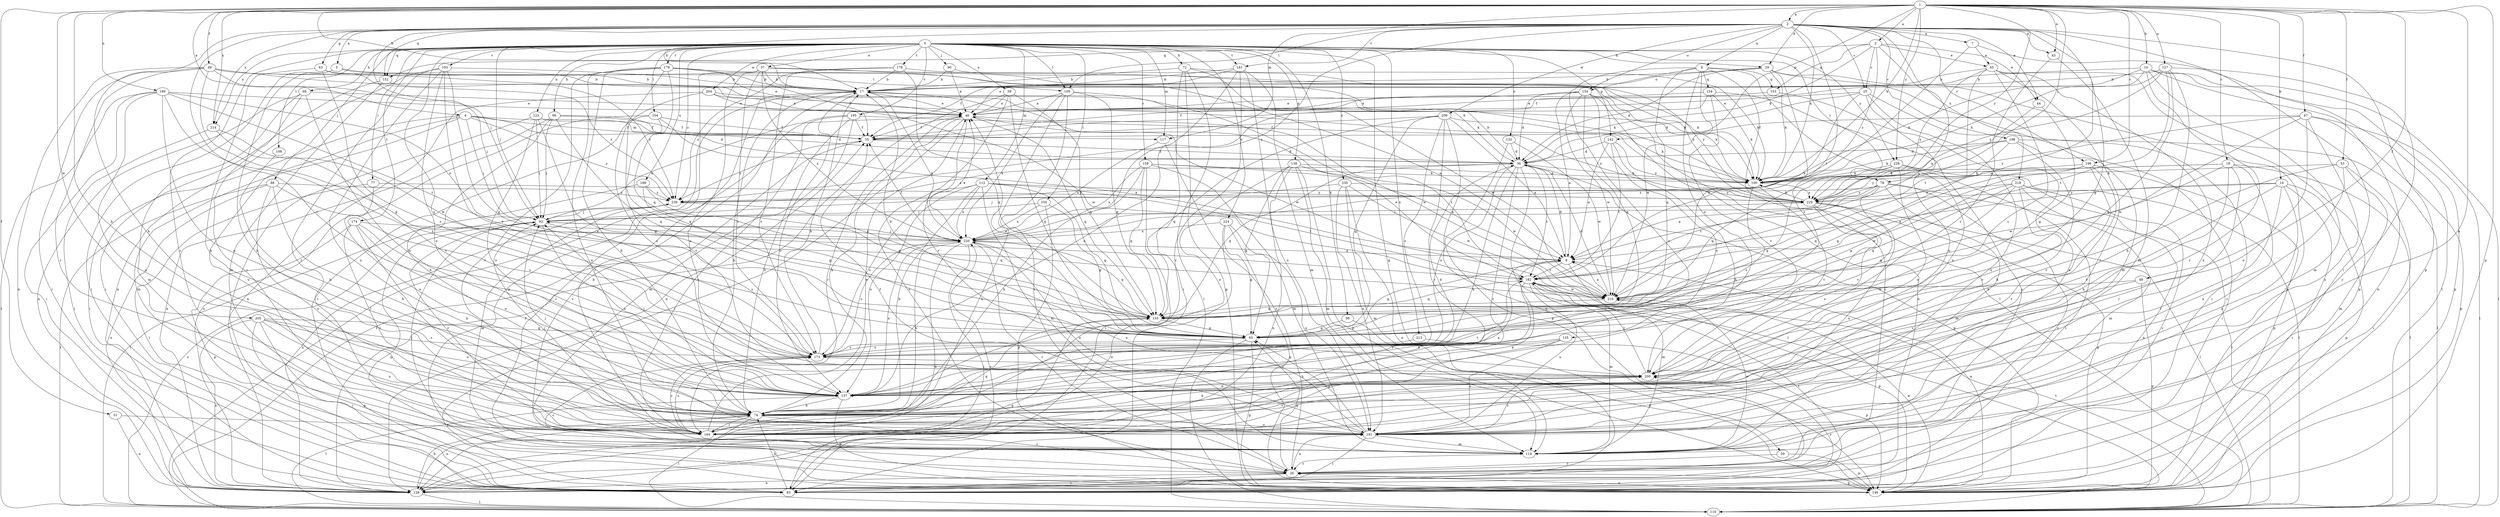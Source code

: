 strict digraph  {
0;
1;
2;
3;
4;
5;
6;
7;
8;
10;
14;
17;
18;
25;
26;
29;
36;
37;
39;
43;
44;
45;
46;
47;
48;
49;
51;
53;
55;
59;
63;
65;
66;
68;
72;
74;
77;
78;
83;
88;
90;
92;
99;
100;
104;
105;
108;
109;
110;
112;
117;
119;
123;
127;
128;
132;
134;
135;
137;
138;
142;
146;
152;
153;
154;
155;
159;
164;
173;
174;
178;
179;
181;
182;
188;
189;
191;
193;
195;
196;
198;
200;
204;
205;
209;
210;
213;
214;
218;
220;
224;
228;
229;
230;
239;
0 -> 29  [label=d];
0 -> 37  [label=e];
0 -> 39  [label=e];
0 -> 59  [label=g];
0 -> 66  [label=h];
0 -> 68  [label=h];
0 -> 72  [label=h];
0 -> 77  [label=i];
0 -> 78  [label=i];
0 -> 88  [label=j];
0 -> 90  [label=j];
0 -> 92  [label=j];
0 -> 99  [label=k];
0 -> 104  [label=l];
0 -> 105  [label=l];
0 -> 108  [label=l];
0 -> 109  [label=l];
0 -> 112  [label=m];
0 -> 117  [label=m];
0 -> 123  [label=n];
0 -> 132  [label=o];
0 -> 138  [label=p];
0 -> 142  [label=p];
0 -> 152  [label=q];
0 -> 159  [label=r];
0 -> 164  [label=r];
0 -> 173  [label=s];
0 -> 174  [label=t];
0 -> 178  [label=t];
0 -> 179  [label=t];
0 -> 181  [label=t];
0 -> 188  [label=u];
0 -> 193  [label=v];
0 -> 195  [label=v];
0 -> 204  [label=w];
0 -> 213  [label=x];
0 -> 214  [label=x];
0 -> 224  [label=y];
0 -> 228  [label=y];
0 -> 230  [label=z];
0 -> 239  [label=z];
1 -> 2  [label=a];
1 -> 3  [label=a];
1 -> 4  [label=a];
1 -> 10  [label=b];
1 -> 14  [label=b];
1 -> 17  [label=b];
1 -> 18  [label=c];
1 -> 29  [label=d];
1 -> 43  [label=e];
1 -> 47  [label=f];
1 -> 48  [label=f];
1 -> 49  [label=f];
1 -> 51  [label=f];
1 -> 53  [label=f];
1 -> 74  [label=h];
1 -> 78  [label=i];
1 -> 100  [label=k];
1 -> 117  [label=m];
1 -> 127  [label=n];
1 -> 142  [label=p];
1 -> 146  [label=p];
1 -> 189  [label=u];
1 -> 191  [label=u];
1 -> 196  [label=v];
1 -> 205  [label=w];
1 -> 214  [label=x];
1 -> 228  [label=y];
1 -> 229  [label=y];
2 -> 5  [label=a];
2 -> 6  [label=a];
2 -> 7  [label=a];
2 -> 17  [label=b];
2 -> 25  [label=c];
2 -> 43  [label=e];
2 -> 44  [label=e];
2 -> 63  [label=g];
2 -> 65  [label=g];
2 -> 74  [label=h];
2 -> 83  [label=i];
2 -> 92  [label=j];
2 -> 100  [label=k];
2 -> 109  [label=l];
2 -> 134  [label=o];
2 -> 146  [label=p];
2 -> 152  [label=q];
2 -> 181  [label=t];
2 -> 182  [label=t];
2 -> 196  [label=v];
2 -> 198  [label=v];
2 -> 200  [label=v];
2 -> 209  [label=w];
2 -> 210  [label=w];
2 -> 214  [label=x];
2 -> 218  [label=x];
2 -> 220  [label=x];
3 -> 8  [label=a];
3 -> 25  [label=c];
3 -> 36  [label=d];
3 -> 44  [label=e];
3 -> 45  [label=e];
3 -> 152  [label=q];
3 -> 153  [label=q];
3 -> 239  [label=z];
4 -> 36  [label=d];
4 -> 55  [label=f];
4 -> 83  [label=i];
4 -> 92  [label=j];
4 -> 117  [label=m];
4 -> 119  [label=m];
4 -> 191  [label=u];
4 -> 239  [label=z];
5 -> 74  [label=h];
5 -> 83  [label=i];
5 -> 100  [label=k];
5 -> 109  [label=l];
6 -> 110  [label=l];
6 -> 134  [label=o];
6 -> 135  [label=o];
6 -> 137  [label=o];
6 -> 153  [label=q];
6 -> 154  [label=q];
6 -> 155  [label=q];
6 -> 191  [label=u];
6 -> 210  [label=w];
7 -> 45  [label=e];
7 -> 110  [label=l];
7 -> 173  [label=s];
8 -> 36  [label=d];
8 -> 65  [label=g];
8 -> 119  [label=m];
8 -> 182  [label=t];
10 -> 17  [label=b];
10 -> 55  [label=f];
10 -> 100  [label=k];
10 -> 110  [label=l];
10 -> 119  [label=m];
10 -> 128  [label=n];
10 -> 146  [label=p];
10 -> 164  [label=r];
14 -> 8  [label=a];
14 -> 83  [label=i];
14 -> 146  [label=p];
14 -> 164  [label=r];
14 -> 191  [label=u];
14 -> 200  [label=v];
14 -> 229  [label=y];
17 -> 46  [label=e];
17 -> 74  [label=h];
17 -> 110  [label=l];
17 -> 137  [label=o];
17 -> 164  [label=r];
17 -> 210  [label=w];
17 -> 220  [label=x];
18 -> 74  [label=h];
18 -> 100  [label=k];
18 -> 110  [label=l];
18 -> 164  [label=r];
18 -> 191  [label=u];
18 -> 210  [label=w];
18 -> 229  [label=y];
25 -> 36  [label=d];
25 -> 46  [label=e];
25 -> 83  [label=i];
25 -> 137  [label=o];
25 -> 191  [label=u];
25 -> 220  [label=x];
26 -> 65  [label=g];
26 -> 83  [label=i];
26 -> 128  [label=n];
26 -> 146  [label=p];
26 -> 191  [label=u];
29 -> 17  [label=b];
29 -> 36  [label=d];
29 -> 46  [label=e];
29 -> 100  [label=k];
29 -> 119  [label=m];
29 -> 146  [label=p];
29 -> 210  [label=w];
36 -> 17  [label=b];
36 -> 74  [label=h];
36 -> 100  [label=k];
36 -> 110  [label=l];
36 -> 146  [label=p];
36 -> 155  [label=q];
36 -> 164  [label=r];
36 -> 173  [label=s];
36 -> 182  [label=t];
36 -> 239  [label=z];
37 -> 8  [label=a];
37 -> 17  [label=b];
37 -> 55  [label=f];
37 -> 100  [label=k];
37 -> 137  [label=o];
37 -> 146  [label=p];
37 -> 173  [label=s];
37 -> 220  [label=x];
39 -> 26  [label=c];
39 -> 46  [label=e];
39 -> 65  [label=g];
39 -> 128  [label=n];
39 -> 155  [label=q];
43 -> 119  [label=m];
43 -> 200  [label=v];
44 -> 65  [label=g];
44 -> 220  [label=x];
45 -> 17  [label=b];
45 -> 146  [label=p];
45 -> 164  [label=r];
45 -> 173  [label=s];
45 -> 182  [label=t];
45 -> 191  [label=u];
45 -> 229  [label=y];
46 -> 55  [label=f];
46 -> 74  [label=h];
46 -> 83  [label=i];
46 -> 155  [label=q];
46 -> 164  [label=r];
46 -> 182  [label=t];
46 -> 200  [label=v];
47 -> 55  [label=f];
47 -> 110  [label=l];
47 -> 137  [label=o];
47 -> 146  [label=p];
47 -> 191  [label=u];
47 -> 210  [label=w];
47 -> 229  [label=y];
48 -> 146  [label=p];
48 -> 200  [label=v];
48 -> 210  [label=w];
49 -> 17  [label=b];
49 -> 36  [label=d];
49 -> 65  [label=g];
49 -> 83  [label=i];
49 -> 92  [label=j];
49 -> 100  [label=k];
49 -> 128  [label=n];
49 -> 164  [label=r];
51 -> 128  [label=n];
51 -> 164  [label=r];
53 -> 83  [label=i];
53 -> 100  [label=k];
53 -> 119  [label=m];
53 -> 164  [label=r];
53 -> 200  [label=v];
55 -> 36  [label=d];
55 -> 239  [label=z];
59 -> 26  [label=c];
59 -> 146  [label=p];
63 -> 17  [label=b];
63 -> 74  [label=h];
63 -> 173  [label=s];
63 -> 239  [label=z];
65 -> 17  [label=b];
65 -> 46  [label=e];
65 -> 110  [label=l];
65 -> 146  [label=p];
65 -> 173  [label=s];
66 -> 36  [label=d];
66 -> 55  [label=f];
66 -> 74  [label=h];
66 -> 92  [label=j];
66 -> 128  [label=n];
66 -> 155  [label=q];
68 -> 46  [label=e];
68 -> 119  [label=m];
68 -> 128  [label=n];
68 -> 137  [label=o];
68 -> 164  [label=r];
72 -> 17  [label=b];
72 -> 83  [label=i];
72 -> 110  [label=l];
72 -> 146  [label=p];
72 -> 210  [label=w];
72 -> 229  [label=y];
74 -> 8  [label=a];
74 -> 26  [label=c];
74 -> 92  [label=j];
74 -> 110  [label=l];
74 -> 128  [label=n];
74 -> 164  [label=r];
74 -> 191  [label=u];
77 -> 83  [label=i];
77 -> 137  [label=o];
77 -> 229  [label=y];
78 -> 8  [label=a];
78 -> 26  [label=c];
78 -> 110  [label=l];
78 -> 119  [label=m];
78 -> 182  [label=t];
78 -> 200  [label=v];
78 -> 229  [label=y];
78 -> 239  [label=z];
83 -> 74  [label=h];
83 -> 182  [label=t];
83 -> 220  [label=x];
88 -> 74  [label=h];
88 -> 110  [label=l];
88 -> 128  [label=n];
88 -> 173  [label=s];
88 -> 191  [label=u];
88 -> 239  [label=z];
90 -> 17  [label=b];
90 -> 46  [label=e];
90 -> 229  [label=y];
92 -> 46  [label=e];
92 -> 137  [label=o];
92 -> 146  [label=p];
92 -> 164  [label=r];
92 -> 173  [label=s];
92 -> 220  [label=x];
99 -> 65  [label=g];
99 -> 146  [label=p];
100 -> 173  [label=s];
100 -> 200  [label=v];
100 -> 229  [label=y];
104 -> 8  [label=a];
104 -> 55  [label=f];
104 -> 128  [label=n];
104 -> 155  [label=q];
104 -> 200  [label=v];
105 -> 65  [label=g];
105 -> 92  [label=j];
105 -> 146  [label=p];
105 -> 220  [label=x];
108 -> 74  [label=h];
109 -> 26  [label=c];
109 -> 46  [label=e];
109 -> 128  [label=n];
109 -> 155  [label=q];
109 -> 210  [label=w];
109 -> 220  [label=x];
110 -> 55  [label=f];
110 -> 182  [label=t];
110 -> 239  [label=z];
112 -> 65  [label=g];
112 -> 74  [label=h];
112 -> 119  [label=m];
112 -> 137  [label=o];
112 -> 173  [label=s];
112 -> 182  [label=t];
112 -> 220  [label=x];
112 -> 229  [label=y];
117 -> 26  [label=c];
117 -> 220  [label=x];
119 -> 17  [label=b];
119 -> 26  [label=c];
119 -> 92  [label=j];
119 -> 210  [label=w];
123 -> 55  [label=f];
123 -> 65  [label=g];
123 -> 83  [label=i];
123 -> 92  [label=j];
123 -> 137  [label=o];
127 -> 17  [label=b];
127 -> 26  [label=c];
127 -> 65  [label=g];
127 -> 74  [label=h];
127 -> 100  [label=k];
127 -> 182  [label=t];
127 -> 229  [label=y];
128 -> 55  [label=f];
128 -> 74  [label=h];
128 -> 110  [label=l];
128 -> 155  [label=q];
128 -> 200  [label=v];
132 -> 36  [label=d];
132 -> 146  [label=p];
132 -> 210  [label=w];
134 -> 8  [label=a];
134 -> 26  [label=c];
134 -> 36  [label=d];
134 -> 46  [label=e];
134 -> 55  [label=f];
134 -> 128  [label=n];
134 -> 137  [label=o];
134 -> 155  [label=q];
134 -> 210  [label=w];
135 -> 74  [label=h];
135 -> 164  [label=r];
135 -> 173  [label=s];
135 -> 191  [label=u];
137 -> 36  [label=d];
137 -> 74  [label=h];
137 -> 92  [label=j];
137 -> 110  [label=l];
137 -> 146  [label=p];
137 -> 182  [label=t];
137 -> 220  [label=x];
138 -> 65  [label=g];
138 -> 100  [label=k];
138 -> 119  [label=m];
138 -> 128  [label=n];
138 -> 137  [label=o];
138 -> 146  [label=p];
138 -> 210  [label=w];
142 -> 8  [label=a];
142 -> 36  [label=d];
142 -> 74  [label=h];
142 -> 182  [label=t];
142 -> 229  [label=y];
146 -> 8  [label=a];
146 -> 26  [label=c];
146 -> 210  [label=w];
152 -> 83  [label=i];
152 -> 119  [label=m];
152 -> 239  [label=z];
153 -> 46  [label=e];
153 -> 191  [label=u];
154 -> 26  [label=c];
154 -> 46  [label=e];
154 -> 100  [label=k];
154 -> 200  [label=v];
154 -> 239  [label=z];
155 -> 65  [label=g];
159 -> 8  [label=a];
159 -> 74  [label=h];
159 -> 83  [label=i];
159 -> 100  [label=k];
159 -> 119  [label=m];
159 -> 155  [label=q];
159 -> 220  [label=x];
164 -> 8  [label=a];
164 -> 46  [label=e];
164 -> 155  [label=q];
164 -> 173  [label=s];
164 -> 200  [label=v];
173 -> 17  [label=b];
173 -> 26  [label=c];
173 -> 164  [label=r];
173 -> 200  [label=v];
174 -> 74  [label=h];
174 -> 137  [label=o];
174 -> 146  [label=p];
174 -> 164  [label=r];
174 -> 200  [label=v];
174 -> 220  [label=x];
178 -> 17  [label=b];
178 -> 100  [label=k];
178 -> 155  [label=q];
178 -> 173  [label=s];
178 -> 239  [label=z];
179 -> 17  [label=b];
179 -> 46  [label=e];
179 -> 74  [label=h];
179 -> 100  [label=k];
179 -> 137  [label=o];
179 -> 155  [label=q];
179 -> 164  [label=r];
179 -> 191  [label=u];
181 -> 17  [label=b];
181 -> 55  [label=f];
181 -> 119  [label=m];
181 -> 137  [label=o];
181 -> 164  [label=r];
181 -> 191  [label=u];
182 -> 46  [label=e];
182 -> 74  [label=h];
182 -> 119  [label=m];
182 -> 146  [label=p];
182 -> 155  [label=q];
182 -> 191  [label=u];
182 -> 210  [label=w];
188 -> 65  [label=g];
188 -> 110  [label=l];
188 -> 155  [label=q];
188 -> 239  [label=z];
189 -> 46  [label=e];
189 -> 83  [label=i];
189 -> 110  [label=l];
189 -> 137  [label=o];
189 -> 173  [label=s];
189 -> 182  [label=t];
189 -> 191  [label=u];
189 -> 220  [label=x];
191 -> 55  [label=f];
191 -> 65  [label=g];
191 -> 83  [label=i];
191 -> 92  [label=j];
191 -> 119  [label=m];
191 -> 200  [label=v];
191 -> 220  [label=x];
193 -> 17  [label=b];
193 -> 65  [label=g];
193 -> 128  [label=n];
193 -> 137  [label=o];
193 -> 164  [label=r];
193 -> 173  [label=s];
193 -> 191  [label=u];
195 -> 26  [label=c];
195 -> 55  [label=f];
195 -> 74  [label=h];
195 -> 119  [label=m];
195 -> 164  [label=r];
195 -> 229  [label=y];
196 -> 65  [label=g];
196 -> 74  [label=h];
196 -> 100  [label=k];
196 -> 146  [label=p];
196 -> 155  [label=q];
196 -> 164  [label=r];
198 -> 36  [label=d];
198 -> 65  [label=g];
198 -> 74  [label=h];
198 -> 83  [label=i];
198 -> 100  [label=k];
198 -> 110  [label=l];
200 -> 74  [label=h];
200 -> 137  [label=o];
200 -> 182  [label=t];
204 -> 46  [label=e];
204 -> 83  [label=i];
204 -> 100  [label=k];
204 -> 128  [label=n];
204 -> 210  [label=w];
205 -> 65  [label=g];
205 -> 83  [label=i];
205 -> 128  [label=n];
205 -> 137  [label=o];
205 -> 146  [label=p];
205 -> 173  [label=s];
205 -> 191  [label=u];
209 -> 8  [label=a];
209 -> 55  [label=f];
209 -> 65  [label=g];
209 -> 100  [label=k];
209 -> 128  [label=n];
209 -> 155  [label=q];
209 -> 164  [label=r];
209 -> 173  [label=s];
210 -> 8  [label=a];
210 -> 36  [label=d];
210 -> 155  [label=q];
213 -> 146  [label=p];
213 -> 173  [label=s];
214 -> 83  [label=i];
214 -> 200  [label=v];
214 -> 210  [label=w];
218 -> 26  [label=c];
218 -> 65  [label=g];
218 -> 119  [label=m];
218 -> 128  [label=n];
218 -> 155  [label=q];
218 -> 200  [label=v];
218 -> 210  [label=w];
218 -> 229  [label=y];
220 -> 8  [label=a];
220 -> 26  [label=c];
220 -> 46  [label=e];
220 -> 55  [label=f];
220 -> 74  [label=h];
220 -> 83  [label=i];
220 -> 92  [label=j];
220 -> 128  [label=n];
220 -> 155  [label=q];
220 -> 173  [label=s];
220 -> 191  [label=u];
224 -> 65  [label=g];
224 -> 128  [label=n];
224 -> 146  [label=p];
224 -> 191  [label=u];
224 -> 220  [label=x];
228 -> 65  [label=g];
228 -> 83  [label=i];
228 -> 100  [label=k];
228 -> 110  [label=l];
228 -> 137  [label=o];
228 -> 155  [label=q];
229 -> 92  [label=j];
229 -> 100  [label=k];
229 -> 110  [label=l];
229 -> 137  [label=o];
229 -> 146  [label=p];
229 -> 191  [label=u];
229 -> 200  [label=v];
230 -> 92  [label=j];
230 -> 119  [label=m];
230 -> 128  [label=n];
230 -> 191  [label=u];
230 -> 210  [label=w];
230 -> 229  [label=y];
239 -> 92  [label=j];
239 -> 119  [label=m];
239 -> 128  [label=n];
239 -> 155  [label=q];
}
